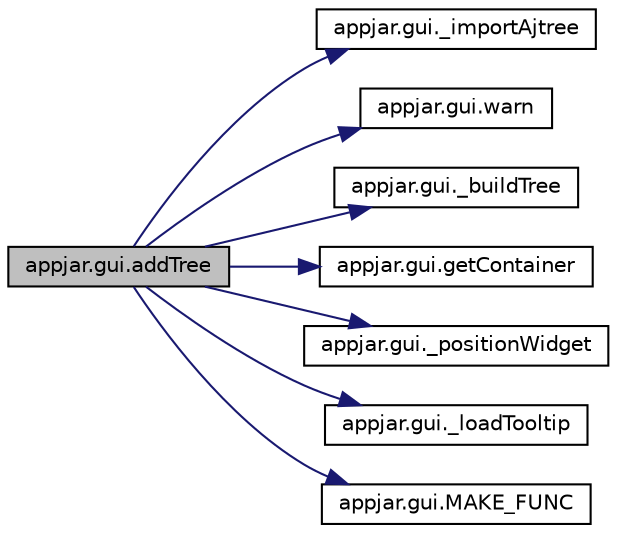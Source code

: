 digraph "appjar.gui.addTree"
{
  edge [fontname="Helvetica",fontsize="10",labelfontname="Helvetica",labelfontsize="10"];
  node [fontname="Helvetica",fontsize="10",shape=record];
  rankdir="LR";
  Node763 [label="appjar.gui.addTree",height=0.2,width=0.4,color="black", fillcolor="grey75", style="filled", fontcolor="black"];
  Node763 -> Node764 [color="midnightblue",fontsize="10",style="solid",fontname="Helvetica"];
  Node764 [label="appjar.gui._importAjtree",height=0.2,width=0.4,color="black", fillcolor="white", style="filled",URL="$classappjar_1_1gui.html#a3cfa31a9ba600bfebd2fd2916fea349a"];
  Node763 -> Node765 [color="midnightblue",fontsize="10",style="solid",fontname="Helvetica"];
  Node765 [label="appjar.gui.warn",height=0.2,width=0.4,color="black", fillcolor="white", style="filled",URL="$classappjar_1_1gui.html#a3ab0139430263b1913b4078cf34e7098"];
  Node763 -> Node766 [color="midnightblue",fontsize="10",style="solid",fontname="Helvetica"];
  Node766 [label="appjar.gui._buildTree",height=0.2,width=0.4,color="black", fillcolor="white", style="filled",URL="$classappjar_1_1gui.html#a5ed59d49db9ac36d8f446f787d884cd8"];
  Node763 -> Node767 [color="midnightblue",fontsize="10",style="solid",fontname="Helvetica"];
  Node767 [label="appjar.gui.getContainer",height=0.2,width=0.4,color="black", fillcolor="white", style="filled",URL="$classappjar_1_1gui.html#a2e8ea27bae5f6758257be218c8279b56"];
  Node763 -> Node768 [color="midnightblue",fontsize="10",style="solid",fontname="Helvetica"];
  Node768 [label="appjar.gui._positionWidget",height=0.2,width=0.4,color="black", fillcolor="white", style="filled",URL="$classappjar_1_1gui.html#a073b1298767aeb92dd77b77cb6000e8c"];
  Node763 -> Node769 [color="midnightblue",fontsize="10",style="solid",fontname="Helvetica"];
  Node769 [label="appjar.gui._loadTooltip",height=0.2,width=0.4,color="black", fillcolor="white", style="filled",URL="$classappjar_1_1gui.html#a20606522644e8b45150bba9513462350"];
  Node763 -> Node770 [color="midnightblue",fontsize="10",style="solid",fontname="Helvetica"];
  Node770 [label="appjar.gui.MAKE_FUNC",height=0.2,width=0.4,color="black", fillcolor="white", style="filled",URL="$classappjar_1_1gui.html#a42aaf376a6c07c842b1b498948a9691a",tooltip="FUNCTION for managing commands. "];
}
